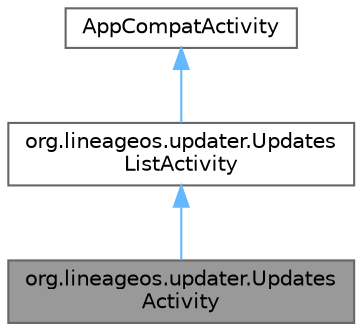 digraph "org.lineageos.updater.UpdatesActivity"
{
 // LATEX_PDF_SIZE
  bgcolor="transparent";
  edge [fontname=Helvetica,fontsize=10,labelfontname=Helvetica,labelfontsize=10];
  node [fontname=Helvetica,fontsize=10,shape=box,height=0.2,width=0.4];
  Node1 [label="org.lineageos.updater.Updates\lActivity",height=0.2,width=0.4,color="gray40", fillcolor="grey60", style="filled", fontcolor="black",tooltip=" "];
  Node2 -> Node1 [dir="back",color="steelblue1",style="solid"];
  Node2 [label="org.lineageos.updater.Updates\lListActivity",height=0.2,width=0.4,color="gray40", fillcolor="white", style="filled",URL="$classorg_1_1lineageos_1_1updater_1_1_updates_list_activity.html",tooltip=" "];
  Node3 -> Node2 [dir="back",color="steelblue1",style="solid"];
  Node3 [label="AppCompatActivity",height=0.2,width=0.4,color="gray40", fillcolor="white", style="filled",tooltip=" "];
}
